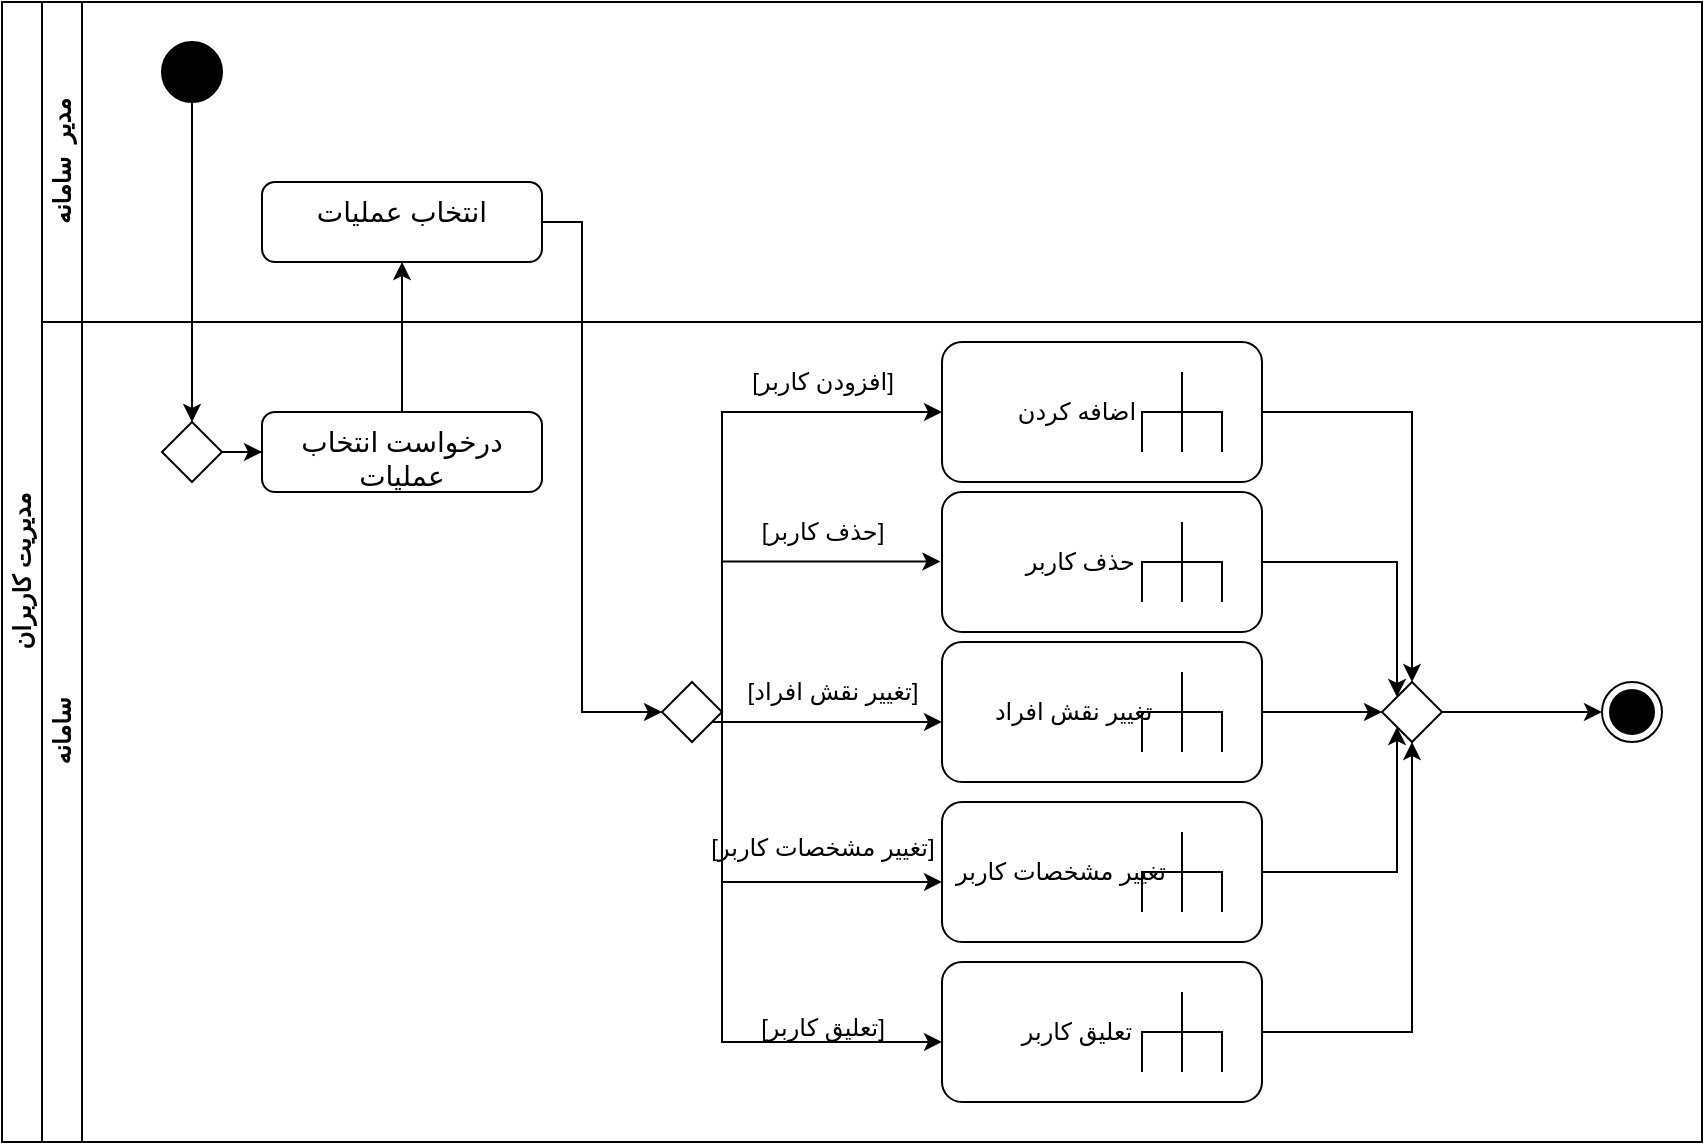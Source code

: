 <mxfile version="23.0.2" type="google">
  <diagram name="Page-1" id="qMfGn2Zx6AIDvUcrTSja">
    <mxGraphModel grid="1" page="1" gridSize="10" guides="1" tooltips="1" connect="1" arrows="1" fold="1" pageScale="1" pageWidth="827" pageHeight="1169" math="0" shadow="0">
      <root>
        <mxCell id="0" />
        <mxCell id="1" parent="0" />
        <mxCell id="modZWdYMD9csAqS5zvxK-1" value="مدیریت کاربران" style="swimlane;html=1;childLayout=stackLayout;resizeParent=1;resizeParentMax=0;horizontal=0;startSize=20;horizontalStack=0;" vertex="1" parent="1">
          <mxGeometry x="280" y="130" width="850" height="570" as="geometry" />
        </mxCell>
        <mxCell id="modZWdYMD9csAqS5zvxK-2" value="مدیر&amp;nbsp; سامانه" style="swimlane;html=1;startSize=20;horizontal=0;" vertex="1" parent="modZWdYMD9csAqS5zvxK-1">
          <mxGeometry x="20" width="830" height="160" as="geometry">
            <mxRectangle x="20" width="490" height="30" as="alternateBounds" />
          </mxGeometry>
        </mxCell>
        <mxCell id="modZWdYMD9csAqS5zvxK-4" value="" style="ellipse;fillColor=strokeColor;html=1;" vertex="1" parent="modZWdYMD9csAqS5zvxK-2">
          <mxGeometry x="60" y="20" width="30" height="30" as="geometry" />
        </mxCell>
        <mxCell id="modZWdYMD9csAqS5zvxK-52" style="edgeStyle=orthogonalEdgeStyle;rounded=0;orthogonalLoop=1;jettySize=auto;html=1;entryX=0.5;entryY=0;entryDx=0;entryDy=0;" edge="1" parent="modZWdYMD9csAqS5zvxK-1" source="modZWdYMD9csAqS5zvxK-4" target="modZWdYMD9csAqS5zvxK-51">
          <mxGeometry relative="1" as="geometry" />
        </mxCell>
        <mxCell id="modZWdYMD9csAqS5zvxK-27" value="سامانه" style="swimlane;html=1;startSize=20;horizontal=0;" vertex="1" parent="modZWdYMD9csAqS5zvxK-1">
          <mxGeometry x="20" y="160" width="830" height="410" as="geometry" />
        </mxCell>
        <mxCell id="modZWdYMD9csAqS5zvxK-80" style="edgeStyle=orthogonalEdgeStyle;rounded=0;orthogonalLoop=1;jettySize=auto;html=1;entryX=0;entryY=0.5;entryDx=0;entryDy=0;" edge="1" parent="modZWdYMD9csAqS5zvxK-27" source="modZWdYMD9csAqS5zvxK-50" target="modZWdYMD9csAqS5zvxK-49">
          <mxGeometry relative="1" as="geometry">
            <mxPoint x="820" y="420" as="targetPoint" />
          </mxGeometry>
        </mxCell>
        <mxCell id="modZWdYMD9csAqS5zvxK-87" value="" style="edgeStyle=orthogonalEdgeStyle;rounded=0;orthogonalLoop=1;jettySize=auto;html=1;" edge="1" parent="modZWdYMD9csAqS5zvxK-27" source="modZWdYMD9csAqS5zvxK-51" target="modZWdYMD9csAqS5zvxK-54">
          <mxGeometry relative="1" as="geometry" />
        </mxCell>
        <mxCell id="modZWdYMD9csAqS5zvxK-51" value="" style="rhombus;" vertex="1" parent="modZWdYMD9csAqS5zvxK-27">
          <mxGeometry x="60" y="50" width="30" height="30" as="geometry" />
        </mxCell>
        <mxCell id="modZWdYMD9csAqS5zvxK-56" value="&lt;font style=&quot;font-size: 14px;&quot;&gt;انتخاب عملیات&lt;/font&gt;" style="html=1;align=center;verticalAlign=top;rounded=1;absoluteArcSize=1;arcSize=13;dashed=0;whiteSpace=wrap;" vertex="1" parent="modZWdYMD9csAqS5zvxK-27">
          <mxGeometry x="110" y="-70" width="140" height="40" as="geometry" />
        </mxCell>
        <mxCell id="modZWdYMD9csAqS5zvxK-57" style="edgeStyle=orthogonalEdgeStyle;rounded=0;orthogonalLoop=1;jettySize=auto;html=1;entryX=0.5;entryY=1;entryDx=0;entryDy=0;" edge="1" parent="modZWdYMD9csAqS5zvxK-27" source="modZWdYMD9csAqS5zvxK-54" target="modZWdYMD9csAqS5zvxK-56">
          <mxGeometry relative="1" as="geometry" />
        </mxCell>
        <mxCell id="modZWdYMD9csAqS5zvxK-59" style="edgeStyle=orthogonalEdgeStyle;rounded=0;orthogonalLoop=1;jettySize=auto;html=1;entryX=0;entryY=0.5;entryDx=0;entryDy=0;" edge="1" parent="modZWdYMD9csAqS5zvxK-27" source="modZWdYMD9csAqS5zvxK-56" target="modZWdYMD9csAqS5zvxK-58">
          <mxGeometry relative="1" as="geometry">
            <Array as="points">
              <mxPoint x="270" y="-50" />
              <mxPoint x="270" y="195" />
            </Array>
          </mxGeometry>
        </mxCell>
        <mxCell id="modZWdYMD9csAqS5zvxK-54" value="&lt;font style=&quot;font-size: 14px;&quot;&gt;درخواست انتخاب عملیات&lt;/font&gt;" style="html=1;align=center;verticalAlign=top;rounded=1;absoluteArcSize=1;arcSize=13;dashed=0;whiteSpace=wrap;" vertex="1" parent="modZWdYMD9csAqS5zvxK-27">
          <mxGeometry x="110" y="45" width="140" height="40" as="geometry" />
        </mxCell>
        <mxCell id="modZWdYMD9csAqS5zvxK-49" value="" style="ellipse;html=1;shape=endState;fillColor=strokeColor;" vertex="1" parent="modZWdYMD9csAqS5zvxK-27">
          <mxGeometry x="780" y="180" width="30" height="30" as="geometry" />
        </mxCell>
        <mxCell id="modZWdYMD9csAqS5zvxK-50" value="" style="rhombus;" vertex="1" parent="modZWdYMD9csAqS5zvxK-27">
          <mxGeometry x="670" y="180" width="30" height="30" as="geometry" />
        </mxCell>
        <mxCell id="modZWdYMD9csAqS5zvxK-68" style="edgeStyle=orthogonalEdgeStyle;rounded=0;orthogonalLoop=1;jettySize=auto;html=1;entryX=0;entryY=0.571;entryDx=0;entryDy=0;entryPerimeter=0;" edge="1" parent="modZWdYMD9csAqS5zvxK-27" source="modZWdYMD9csAqS5zvxK-58" target="modZWdYMD9csAqS5zvxK-65">
          <mxGeometry relative="1" as="geometry">
            <mxPoint x="350" y="362.609" as="targetPoint" />
            <Array as="points">
              <mxPoint x="340" y="360" />
            </Array>
          </mxGeometry>
        </mxCell>
        <mxCell id="modZWdYMD9csAqS5zvxK-69" style="edgeStyle=orthogonalEdgeStyle;rounded=0;orthogonalLoop=1;jettySize=auto;html=1;entryX=0;entryY=0.571;entryDx=0;entryDy=0;entryPerimeter=0;" edge="1" parent="modZWdYMD9csAqS5zvxK-27" source="modZWdYMD9csAqS5zvxK-58" target="modZWdYMD9csAqS5zvxK-64">
          <mxGeometry relative="1" as="geometry">
            <mxPoint x="360" y="284.348" as="targetPoint" />
            <Array as="points">
              <mxPoint x="340" y="280" />
            </Array>
          </mxGeometry>
        </mxCell>
        <mxCell id="modZWdYMD9csAqS5zvxK-71" value="" style="edgeStyle=orthogonalEdgeStyle;rounded=0;orthogonalLoop=1;jettySize=auto;html=1;entryX=-0.005;entryY=0.497;entryDx=0;entryDy=0;entryPerimeter=0;" edge="1" parent="modZWdYMD9csAqS5zvxK-27" source="modZWdYMD9csAqS5zvxK-58" target="modZWdYMD9csAqS5zvxK-62">
          <mxGeometry relative="1" as="geometry">
            <mxPoint x="390" y="120" as="targetPoint" />
            <Array as="points">
              <mxPoint x="340" y="120" />
            </Array>
          </mxGeometry>
        </mxCell>
        <mxCell id="modZWdYMD9csAqS5zvxK-72" value="" style="edgeStyle=orthogonalEdgeStyle;rounded=0;orthogonalLoop=1;jettySize=auto;html=1;" edge="1" parent="modZWdYMD9csAqS5zvxK-27" source="modZWdYMD9csAqS5zvxK-58" target="modZWdYMD9csAqS5zvxK-61">
          <mxGeometry relative="1" as="geometry">
            <mxPoint x="380" y="30" as="targetPoint" />
            <Array as="points">
              <mxPoint x="340" y="45" />
            </Array>
          </mxGeometry>
        </mxCell>
        <mxCell id="modZWdYMD9csAqS5zvxK-58" value="" style="rhombus;" vertex="1" parent="modZWdYMD9csAqS5zvxK-27">
          <mxGeometry x="310" y="180" width="30" height="30" as="geometry" />
        </mxCell>
        <mxCell id="modZWdYMD9csAqS5zvxK-73" value="" style="edgeStyle=orthogonalEdgeStyle;rounded=0;orthogonalLoop=1;jettySize=auto;html=1;" edge="1" parent="modZWdYMD9csAqS5zvxK-27" source="modZWdYMD9csAqS5zvxK-61" target="modZWdYMD9csAqS5zvxK-50">
          <mxGeometry relative="1" as="geometry" />
        </mxCell>
        <mxCell id="modZWdYMD9csAqS5zvxK-61" value="اضافه کردن&amp;nbsp; &amp;nbsp; &amp;nbsp; &amp;nbsp; &amp;nbsp;" style="shape=mxgraph.uml25.behaviorAction;html=1;rounded=1;absoluteArcSize=1;arcSize=10;align=center;spacingLeft=5;whiteSpace=wrap;" vertex="1" parent="modZWdYMD9csAqS5zvxK-27">
          <mxGeometry x="450" y="10" width="160" height="70" as="geometry" />
        </mxCell>
        <mxCell id="modZWdYMD9csAqS5zvxK-76" style="edgeStyle=orthogonalEdgeStyle;rounded=0;orthogonalLoop=1;jettySize=auto;html=1;entryX=0;entryY=0;entryDx=0;entryDy=0;" edge="1" parent="modZWdYMD9csAqS5zvxK-27" source="modZWdYMD9csAqS5zvxK-62" target="modZWdYMD9csAqS5zvxK-50">
          <mxGeometry relative="1" as="geometry">
            <Array as="points">
              <mxPoint x="678" y="120" />
            </Array>
          </mxGeometry>
        </mxCell>
        <mxCell id="modZWdYMD9csAqS5zvxK-62" value="حذف کاربر&amp;nbsp; &amp;nbsp; &amp;nbsp; &amp;nbsp;&amp;nbsp;" style="shape=mxgraph.uml25.behaviorAction;html=1;rounded=1;absoluteArcSize=1;arcSize=10;align=center;spacingLeft=5;whiteSpace=wrap;" vertex="1" parent="modZWdYMD9csAqS5zvxK-27">
          <mxGeometry x="450" y="85" width="160" height="70" as="geometry" />
        </mxCell>
        <mxCell id="modZWdYMD9csAqS5zvxK-75" value="" style="edgeStyle=orthogonalEdgeStyle;rounded=0;orthogonalLoop=1;jettySize=auto;html=1;" edge="1" parent="modZWdYMD9csAqS5zvxK-27" source="modZWdYMD9csAqS5zvxK-63" target="modZWdYMD9csAqS5zvxK-50">
          <mxGeometry relative="1" as="geometry" />
        </mxCell>
        <mxCell id="modZWdYMD9csAqS5zvxK-63" value="تغییر نقش افراد&amp;nbsp; &amp;nbsp; &amp;nbsp; &amp;nbsp; &amp;nbsp;&amp;nbsp;" style="shape=mxgraph.uml25.behaviorAction;html=1;rounded=1;absoluteArcSize=1;arcSize=10;align=center;spacingLeft=5;whiteSpace=wrap;" vertex="1" parent="modZWdYMD9csAqS5zvxK-27">
          <mxGeometry x="450" y="160" width="160" height="70" as="geometry" />
        </mxCell>
        <mxCell id="modZWdYMD9csAqS5zvxK-78" style="edgeStyle=orthogonalEdgeStyle;rounded=0;orthogonalLoop=1;jettySize=auto;html=1;entryX=0;entryY=1;entryDx=0;entryDy=0;" edge="1" parent="modZWdYMD9csAqS5zvxK-27" source="modZWdYMD9csAqS5zvxK-64" target="modZWdYMD9csAqS5zvxK-50">
          <mxGeometry relative="1" as="geometry" />
        </mxCell>
        <mxCell id="modZWdYMD9csAqS5zvxK-64" value="تغییر مشخصات کاربر" style="shape=mxgraph.uml25.behaviorAction;html=1;rounded=1;absoluteArcSize=1;arcSize=10;align=left;spacingLeft=5;whiteSpace=wrap;" vertex="1" parent="modZWdYMD9csAqS5zvxK-27">
          <mxGeometry x="450" y="240" width="160" height="70" as="geometry" />
        </mxCell>
        <mxCell id="modZWdYMD9csAqS5zvxK-79" style="edgeStyle=orthogonalEdgeStyle;rounded=0;orthogonalLoop=1;jettySize=auto;html=1;entryX=0.5;entryY=1;entryDx=0;entryDy=0;" edge="1" parent="modZWdYMD9csAqS5zvxK-27" source="modZWdYMD9csAqS5zvxK-65" target="modZWdYMD9csAqS5zvxK-50">
          <mxGeometry relative="1" as="geometry" />
        </mxCell>
        <mxCell id="modZWdYMD9csAqS5zvxK-65" value="تعلیق کاربر&amp;nbsp; &amp;nbsp; &amp;nbsp; &amp;nbsp; &amp;nbsp;" style="shape=mxgraph.uml25.behaviorAction;html=1;rounded=1;absoluteArcSize=1;arcSize=10;align=center;spacingLeft=5;whiteSpace=wrap;" vertex="1" parent="modZWdYMD9csAqS5zvxK-27">
          <mxGeometry x="450" y="320" width="160" height="70" as="geometry" />
        </mxCell>
        <mxCell id="modZWdYMD9csAqS5zvxK-67" style="edgeStyle=orthogonalEdgeStyle;rounded=0;orthogonalLoop=1;jettySize=auto;html=1;entryX=0;entryY=0.571;entryDx=0;entryDy=0;entryPerimeter=0;" edge="1" parent="modZWdYMD9csAqS5zvxK-27" source="modZWdYMD9csAqS5zvxK-58" target="modZWdYMD9csAqS5zvxK-63">
          <mxGeometry relative="1" as="geometry">
            <Array as="points">
              <mxPoint x="340" y="200" />
            </Array>
          </mxGeometry>
        </mxCell>
        <mxCell id="modZWdYMD9csAqS5zvxK-83" value="[تغییر نقش افراد]" style="text;html=1;align=center;verticalAlign=middle;resizable=0;points=[];autosize=1;strokeColor=none;fillColor=none;" vertex="1" parent="modZWdYMD9csAqS5zvxK-27">
          <mxGeometry x="350" y="170" width="90" height="30" as="geometry" />
        </mxCell>
        <mxCell id="modZWdYMD9csAqS5zvxK-84" value="[تغییر مشخصات کاربر]" style="text;html=1;align=center;verticalAlign=middle;resizable=0;points=[];autosize=1;strokeColor=none;fillColor=none;" vertex="1" parent="modZWdYMD9csAqS5zvxK-27">
          <mxGeometry x="330" y="248" width="120" height="30" as="geometry" />
        </mxCell>
        <mxCell id="modZWdYMD9csAqS5zvxK-81" value="[افزودن کاربر]" style="text;html=1;align=center;verticalAlign=middle;resizable=0;points=[];autosize=1;strokeColor=none;fillColor=none;" vertex="1" parent="modZWdYMD9csAqS5zvxK-27">
          <mxGeometry x="350" y="15" width="80" height="30" as="geometry" />
        </mxCell>
        <mxCell id="modZWdYMD9csAqS5zvxK-82" value="[حذف کاربر]" style="text;html=1;align=center;verticalAlign=middle;resizable=0;points=[];autosize=1;strokeColor=none;fillColor=none;" vertex="1" parent="modZWdYMD9csAqS5zvxK-27">
          <mxGeometry x="350" y="90" width="80" height="30" as="geometry" />
        </mxCell>
        <mxCell id="modZWdYMD9csAqS5zvxK-85" value="[تعلیق کاربر]" style="text;html=1;align=center;verticalAlign=middle;resizable=0;points=[];autosize=1;strokeColor=none;fillColor=none;" vertex="1" parent="modZWdYMD9csAqS5zvxK-27">
          <mxGeometry x="350" y="338" width="80" height="30" as="geometry" />
        </mxCell>
      </root>
    </mxGraphModel>
  </diagram>
</mxfile>

